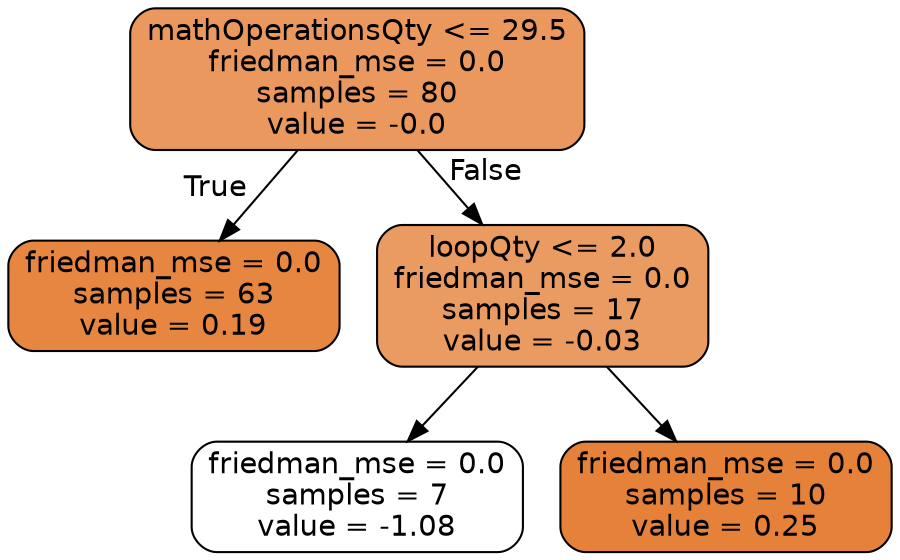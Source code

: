 digraph Tree {
node [shape=box, style="filled, rounded", color="black", fontname="helvetica"] ;
edge [fontname="helvetica"] ;
0 [label="mathOperationsQty <= 29.5\nfriedman_mse = 0.0\nsamples = 80\nvalue = -0.0", fillcolor="#ea985e"] ;
1 [label="friedman_mse = 0.0\nsamples = 63\nvalue = 0.19", fillcolor="#e68641"] ;
0 -> 1 [labeldistance=2.5, labelangle=45, headlabel="True"] ;
2 [label="loopQty <= 2.0\nfriedman_mse = 0.0\nsamples = 17\nvalue = -0.03", fillcolor="#ea9b61"] ;
0 -> 2 [labeldistance=2.5, labelangle=-45, headlabel="False"] ;
3 [label="friedman_mse = 0.0\nsamples = 7\nvalue = -1.08", fillcolor="#ffffff"] ;
2 -> 3 ;
4 [label="friedman_mse = 0.0\nsamples = 10\nvalue = 0.25", fillcolor="#e58139"] ;
2 -> 4 ;
}